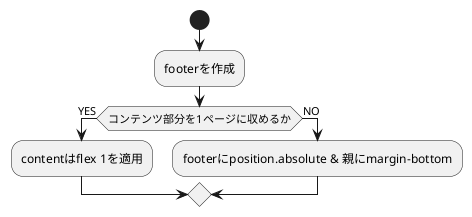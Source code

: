 @startuml
start
:footerを作成;
if (コンテンツ部分を1ページに収めるか) then (YES)
    :contentはflex 1を適用;
else (NO)
    :footerにposition.absolute & 親にmargin-bottom;
@enduml
